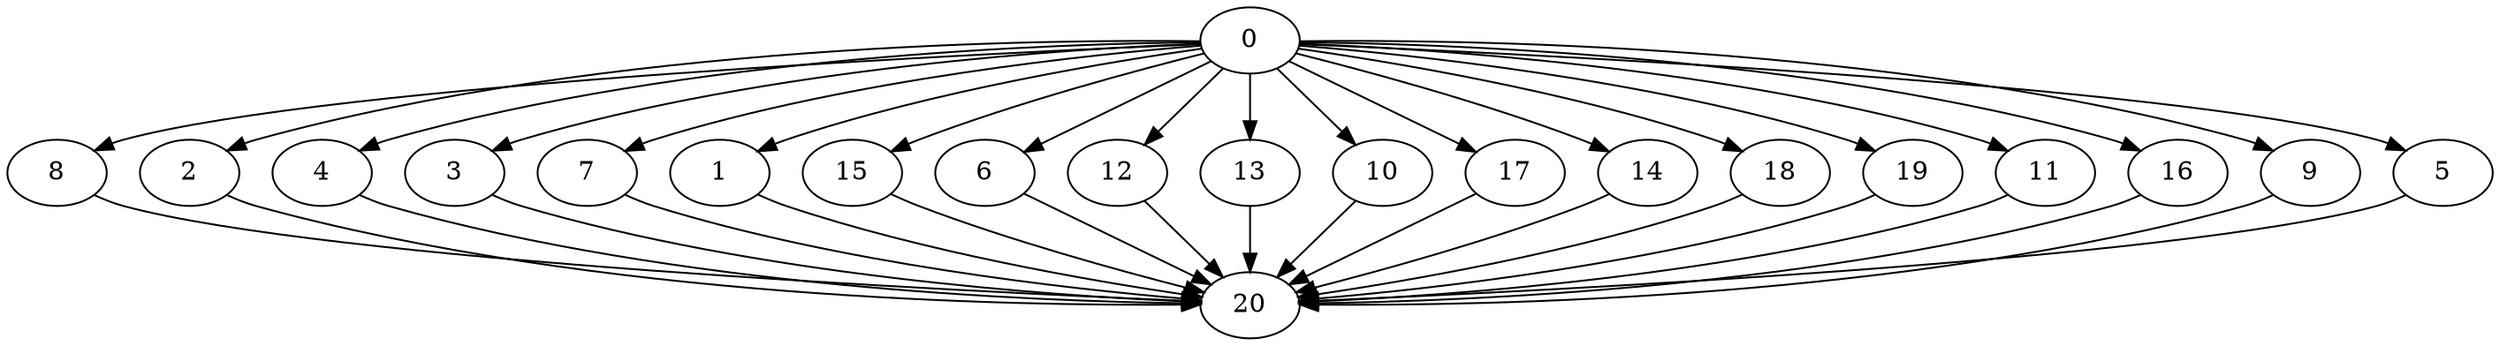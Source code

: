 digraph "Fork_Join_Nodes_21_CCR_0.10_WeightType_Random#9_Heterogeneous-4-2-strong" {
0 [Weight=81];
8 [Weight=147];
2 [Weight=147];
4 [Weight=130];
3 [Weight=114];
7 [Weight=114];
1 [Weight=114];
15 [Weight=114];
6 [Weight=114];
12 [Weight=98];
13 [Weight=98];
10 [Weight=98];
17 [Weight=98];
14 [Weight=98];
18 [Weight=98];
19 [Weight=81];
11 [Weight=65];
16 [Weight=33];
9 [Weight=33];
5 [Weight=33];
20 [Weight=114];
0 -> 8 [Weight=8];
2 -> 20 [Weight=2];
4 -> 20 [Weight=2];
0 -> 19 [Weight=5];
9 -> 20 [Weight=4];
0 -> 12 [Weight=8];
7 -> 20 [Weight=6];
18 -> 20 [Weight=2];
10 -> 20 [Weight=4];
5 -> 20 [Weight=3];
0 -> 1 [Weight=5];
17 -> 20 [Weight=3];
0 -> 10 [Weight=6];
0 -> 2 [Weight=6];
13 -> 20 [Weight=5];
0 -> 13 [Weight=6];
0 -> 9 [Weight=6];
0 -> 7 [Weight=8];
12 -> 20 [Weight=7];
19 -> 20 [Weight=9];
0 -> 16 [Weight=5];
0 -> 17 [Weight=8];
0 -> 18 [Weight=2];
0 -> 14 [Weight=8];
8 -> 20 [Weight=4];
1 -> 20 [Weight=5];
0 -> 6 [Weight=7];
16 -> 20 [Weight=5];
0 -> 5 [Weight=6];
15 -> 20 [Weight=5];
14 -> 20 [Weight=2];
0 -> 15 [Weight=4];
0 -> 4 [Weight=8];
11 -> 20 [Weight=8];
6 -> 20 [Weight=2];
3 -> 20 [Weight=6];
0 -> 11 [Weight=4];
0 -> 3 [Weight=8];
}
